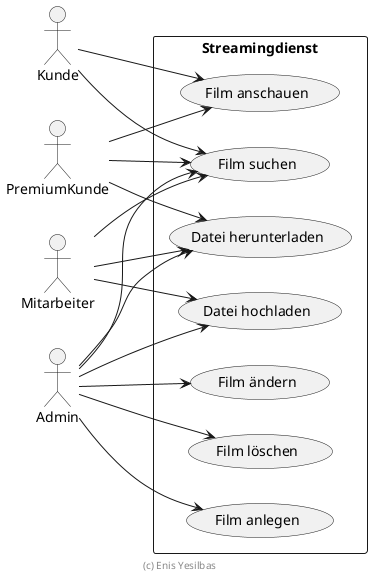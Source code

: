 ' Copyright (C) 2019 - present Juergen Zimmermann, Hochschule Karlsruhe
'
' This program is free software: you can redistribute it and/or modify
' it under the terms of the GNU General Public License as published by
' the Free Software Foundation, either version 3 of the License, or
' (at your option) any later version.
'
' This program is distributed in the hope that it will be useful,
' but WITHOUT ANY WARRANTY; without even the implied warranty of
' MERCHANTABILITY or FITNESS FOR A PARTICULAR PURPOSE.  See the
' GNU General Public License for more details.
'
' You should have received a copy of the GNU General Public License
' along with this program.  If not, see <https://www.gnu.org/licenses/>.
@startuml Use Cases

left to right direction
skinparam packageStyle rect
skinparam componentStyle uml2

actor Kunde
actor PremiumKunde
actor Mitarbeiter
actor Admin

rectangle Streamingdienst {
    Kunde --> (Film suchen)
    Kunde --> (Film anschauen)
    PremiumKunde --> (Film suchen)
    PremiumKunde --> (Film anschauen)
    PremiumKunde --> (Datei herunterladen)
    Mitarbeiter --> (Film suchen)
    Mitarbeiter --> (Datei hochladen)
    Mitarbeiter --> (Datei herunterladen)
    Admin --> (Film suchen)
    Admin --> (Film anlegen)
    Admin --> (Film ändern)
    Admin --> (Film löschen)
    Admin --> (Datei hochladen)
    Admin --> (Datei herunterladen)
}

footer (c) Enis Yesilbas

@enduml
